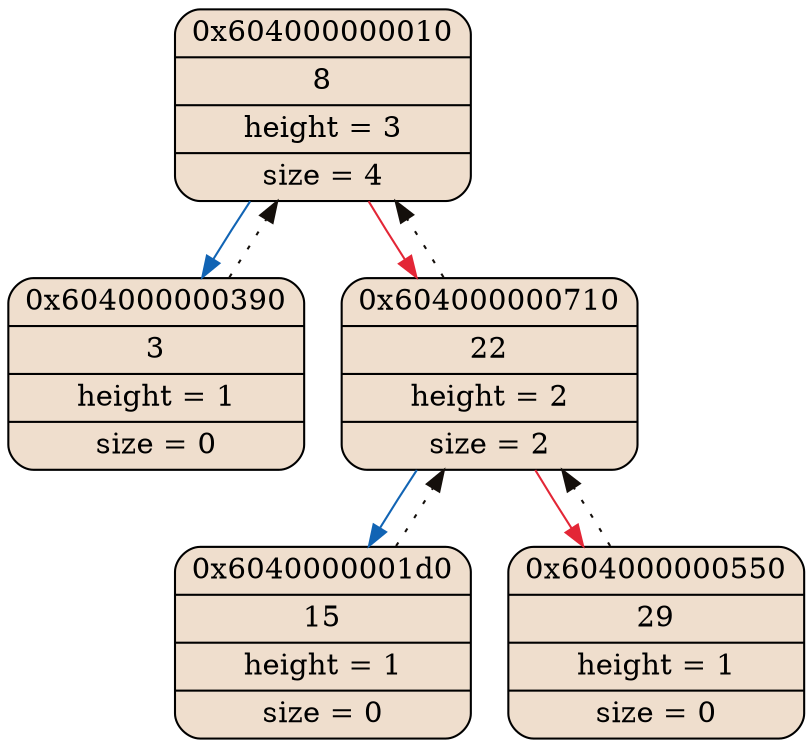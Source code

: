 digraph
{
    node_0x604000000010[shape = Mrecord, label = "{{0x604000000010} | {8} | {height = 3} | {size = 4}}", style = "filled", fillcolor = "#EFDECD"];
    node_0x604000000390[shape = Mrecord, label = "{{0x604000000390} | {3} | {height = 1} | {size = 0}}", style = "filled", fillcolor = "#EFDECD"];
    node_0x604000000710[shape = Mrecord, label = "{{0x604000000710} | {22} | {height = 2} | {size = 2}}", style = "filled", fillcolor = "#EFDECD"];
    node_0x6040000001d0[shape = Mrecord, label = "{{0x6040000001d0} | {15} | {height = 1} | {size = 0}}", style = "filled", fillcolor = "#EFDECD"];
    node_0x604000000550[shape = Mrecord, label = "{{0x604000000550} | {29} | {height = 1} | {size = 0}}", style = "filled", fillcolor = "#EFDECD"];
    node_0x604000000010->node_0x604000000390 [color = "#1164B4"];
    node_0x604000000390->node_0x604000000010 [color = "#140F0B", style = dotted];
    node_0x604000000010->node_0x604000000710 [color = "#E32636"];
    node_0x604000000710->node_0x604000000010 [color = "#140F0B", style = dotted];
    node_0x604000000710->node_0x6040000001d0 [color = "#1164B4"];
    node_0x6040000001d0->node_0x604000000710 [color = "#140F0B", style = dotted];
    node_0x604000000710->node_0x604000000550 [color = "#E32636"];
    node_0x604000000550->node_0x604000000710 [color = "#140F0B", style = dotted];
}